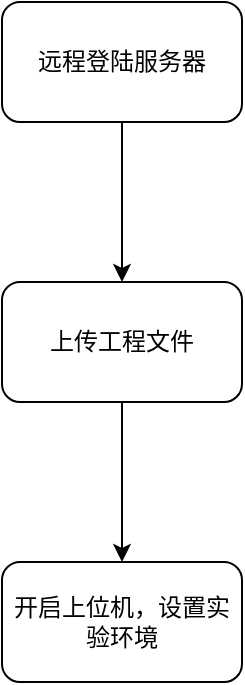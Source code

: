 <mxfile version="20.7.4" type="github">
  <diagram id="BmcdAp_C4_07Nhnq55Lo" name="第 1 页">
    <mxGraphModel dx="1434" dy="774" grid="1" gridSize="10" guides="1" tooltips="1" connect="1" arrows="1" fold="1" page="1" pageScale="1" pageWidth="827" pageHeight="1169" math="0" shadow="0">
      <root>
        <mxCell id="0" />
        <mxCell id="1" parent="0" />
        <mxCell id="vgp62WSBUzaf1uDsOYXn-1" value="远程登陆服务器" style="rounded=1;whiteSpace=wrap;html=1;" vertex="1" parent="1">
          <mxGeometry x="330" y="110" width="120" height="60" as="geometry" />
        </mxCell>
        <mxCell id="vgp62WSBUzaf1uDsOYXn-2" value="上传工程文件" style="rounded=1;whiteSpace=wrap;html=1;" vertex="1" parent="1">
          <mxGeometry x="330" y="250" width="120" height="60" as="geometry" />
        </mxCell>
        <mxCell id="vgp62WSBUzaf1uDsOYXn-3" value="" style="edgeStyle=orthogonalEdgeStyle;rounded=0;orthogonalLoop=1;jettySize=auto;html=1;" edge="1" parent="1" source="vgp62WSBUzaf1uDsOYXn-1" target="vgp62WSBUzaf1uDsOYXn-2">
          <mxGeometry relative="1" as="geometry" />
        </mxCell>
        <mxCell id="vgp62WSBUzaf1uDsOYXn-4" value="开启上位机，设置实验环境" style="rounded=1;whiteSpace=wrap;html=1;" vertex="1" parent="1">
          <mxGeometry x="330" y="390" width="120" height="60" as="geometry" />
        </mxCell>
        <mxCell id="vgp62WSBUzaf1uDsOYXn-5" value="" style="edgeStyle=orthogonalEdgeStyle;rounded=0;orthogonalLoop=1;jettySize=auto;html=1;" edge="1" parent="1" source="vgp62WSBUzaf1uDsOYXn-2" target="vgp62WSBUzaf1uDsOYXn-4">
          <mxGeometry relative="1" as="geometry" />
        </mxCell>
      </root>
    </mxGraphModel>
  </diagram>
</mxfile>
